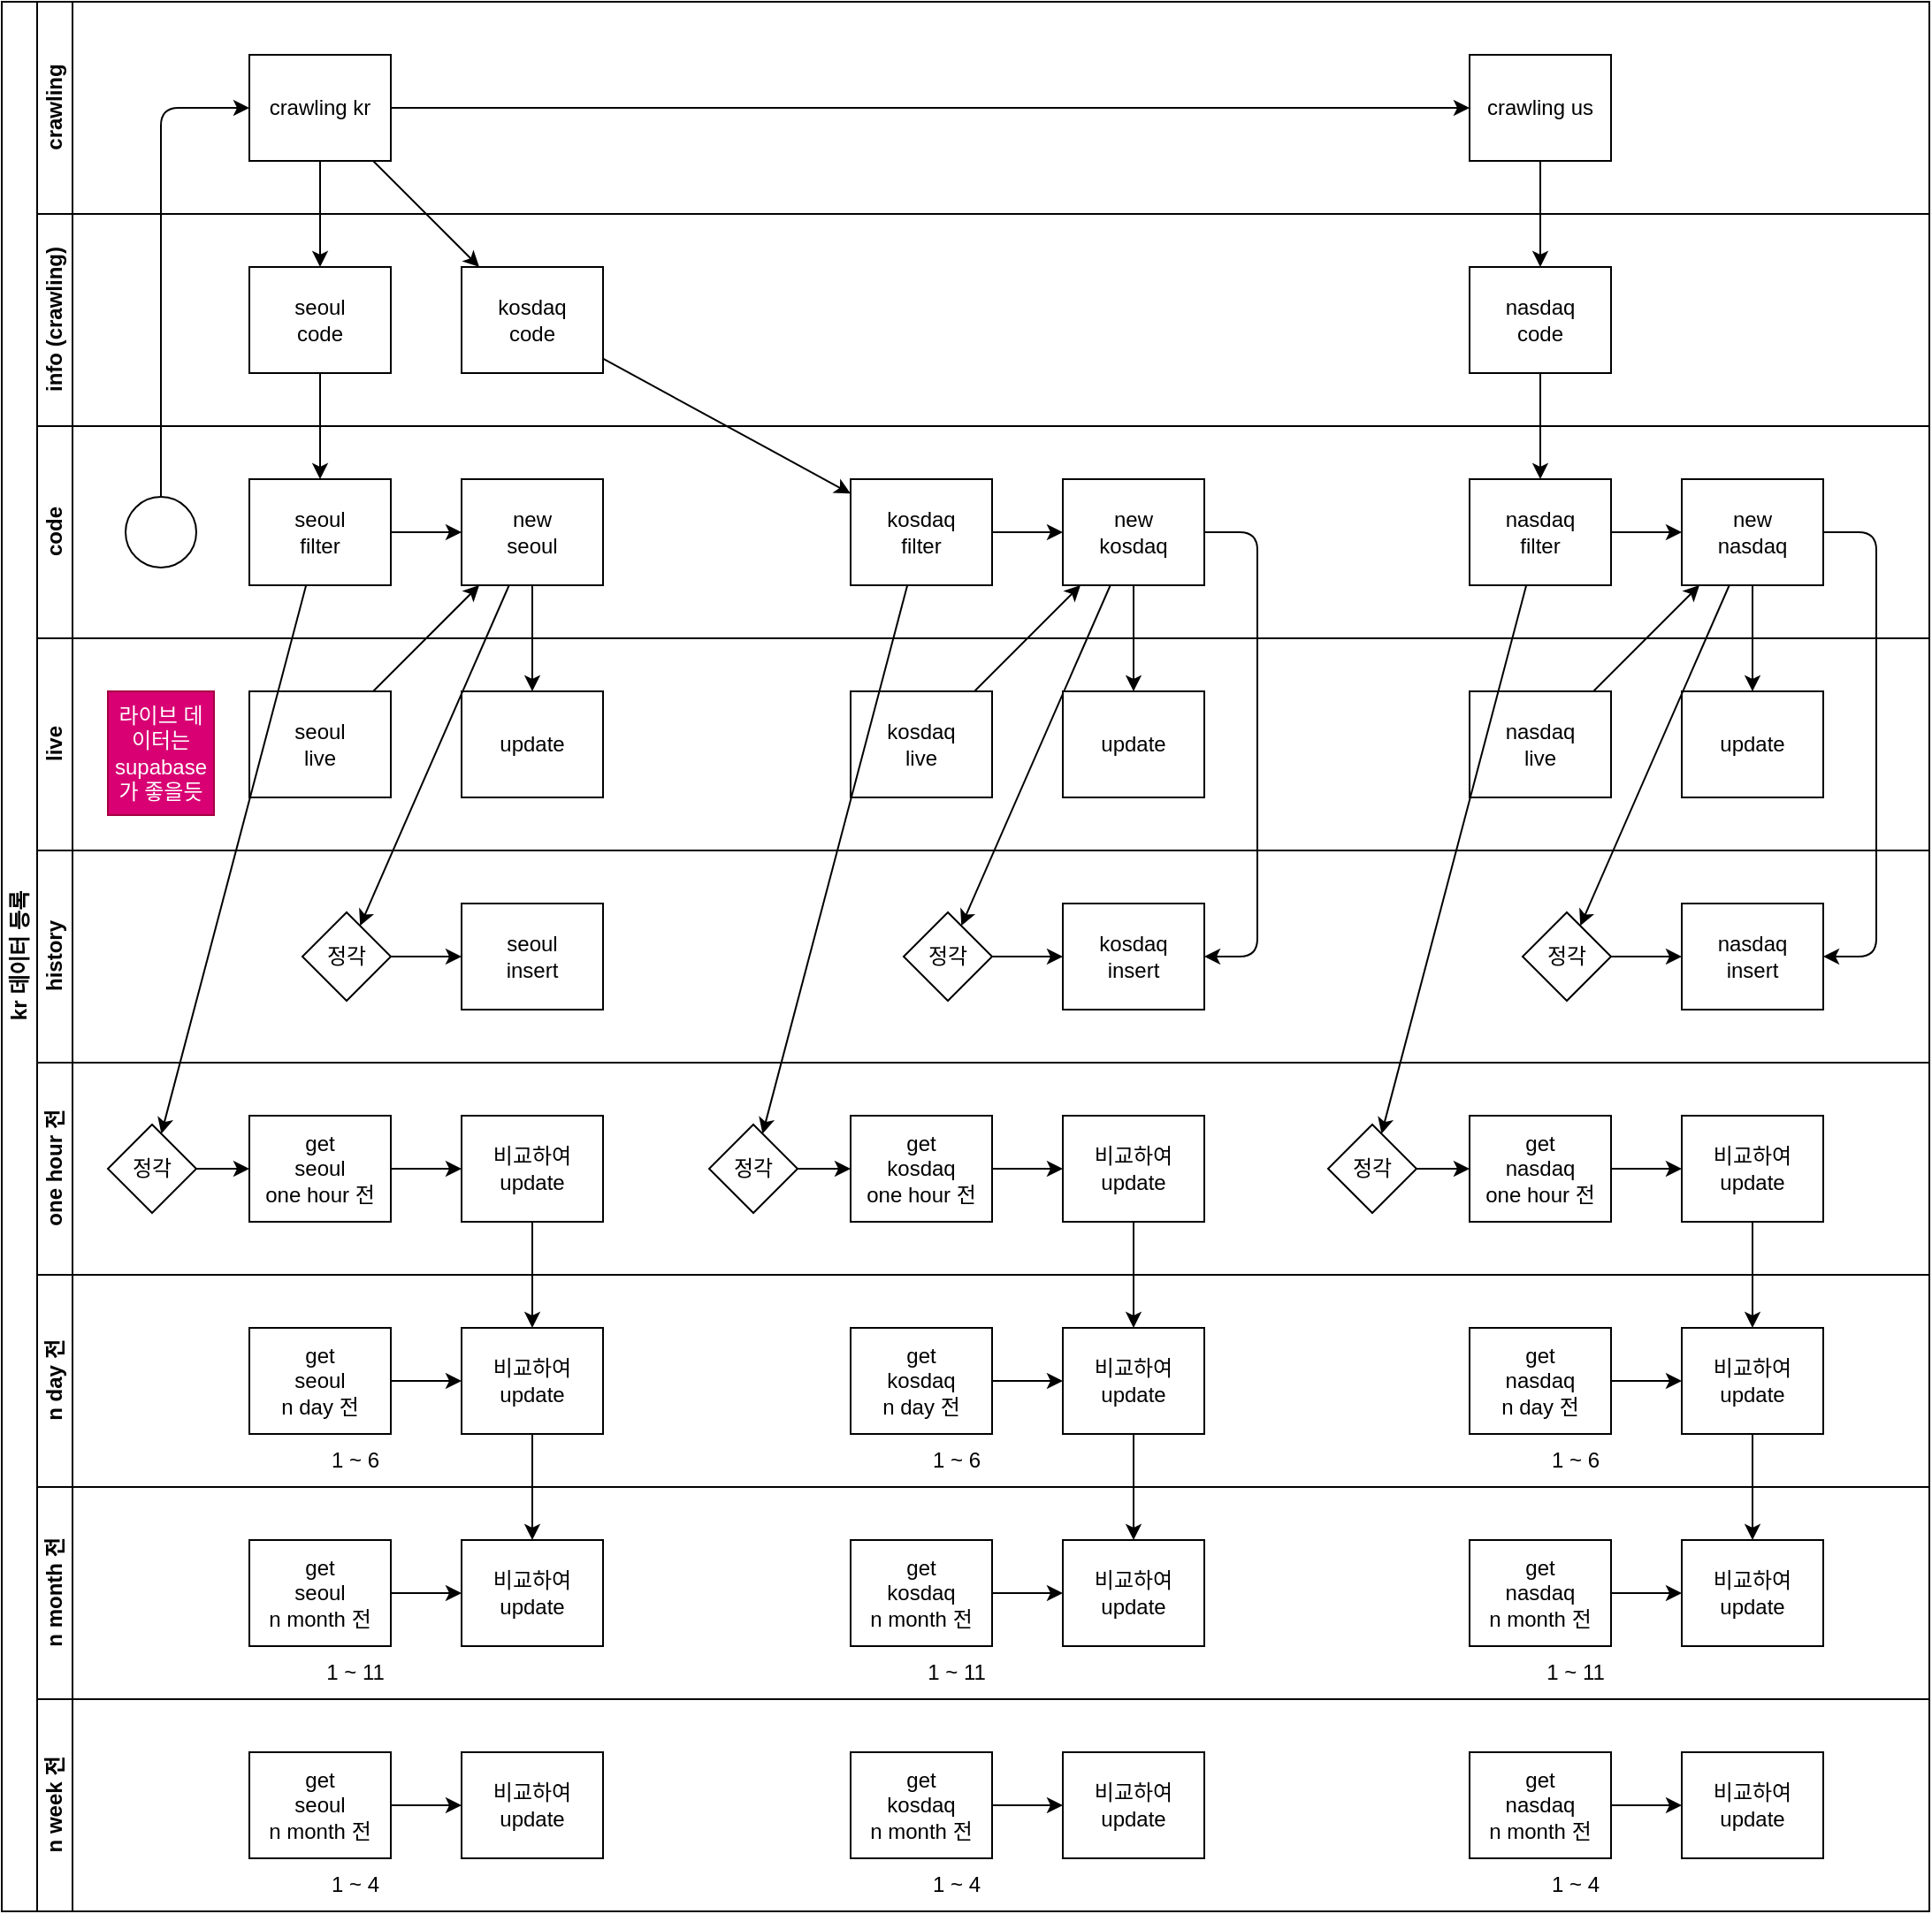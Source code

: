<mxfile>
    <diagram id="c0icn-cArIapTxVZHmri" name="페이지-1">
        <mxGraphModel dx="1609" dy="554" grid="1" gridSize="10" guides="1" tooltips="1" connect="1" arrows="1" fold="1" page="1" pageScale="1" pageWidth="827" pageHeight="1169" math="0" shadow="0">
            <root>
                <mxCell id="0"/>
                <mxCell id="1" parent="0"/>
                <mxCell id="2" value="kr 데이터 등록" style="swimlane;html=1;childLayout=stackLayout;resizeParent=1;resizeParentMax=0;horizontal=0;startSize=20;horizontalStack=0;" parent="1" vertex="1">
                    <mxGeometry x="60" y="120" width="1090" height="1080" as="geometry"/>
                </mxCell>
                <mxCell id="22" value="crawling" style="swimlane;html=1;startSize=20;horizontal=0;" parent="2" vertex="1">
                    <mxGeometry x="20" width="1070" height="120" as="geometry"/>
                </mxCell>
                <mxCell id="127" style="edgeStyle=none;html=1;" parent="22" source="25" target="114" edge="1">
                    <mxGeometry relative="1" as="geometry"/>
                </mxCell>
                <mxCell id="25" value="crawling kr" style="rounded=0;whiteSpace=wrap;html=1;fontFamily=Helvetica;fontSize=12;align=center;" parent="22" vertex="1">
                    <mxGeometry x="120" y="30" width="80" height="60" as="geometry"/>
                </mxCell>
                <mxCell id="114" value="crawling us" style="rounded=0;whiteSpace=wrap;html=1;fontFamily=Helvetica;fontSize=12;align=center;" parent="22" vertex="1">
                    <mxGeometry x="810" y="30" width="80" height="60" as="geometry"/>
                </mxCell>
                <mxCell id="14" value="info (crawling)" style="swimlane;html=1;startSize=20;horizontal=0;" parent="2" vertex="1">
                    <mxGeometry x="20" y="120" width="1070" height="120" as="geometry"/>
                </mxCell>
                <mxCell id="16" value="seoul&lt;br&gt;code" style="rounded=0;whiteSpace=wrap;html=1;fontFamily=Helvetica;fontSize=12;align=center;" parent="14" vertex="1">
                    <mxGeometry x="120" y="30" width="80" height="60" as="geometry"/>
                </mxCell>
                <mxCell id="27" value="kosdaq&lt;br&gt;code" style="rounded=0;whiteSpace=wrap;html=1;fontFamily=Helvetica;fontSize=12;align=center;" parent="14" vertex="1">
                    <mxGeometry x="240" y="30" width="80" height="60" as="geometry"/>
                </mxCell>
                <mxCell id="115" value="nasdaq&lt;br&gt;code" style="rounded=0;whiteSpace=wrap;html=1;fontFamily=Helvetica;fontSize=12;align=center;" parent="14" vertex="1">
                    <mxGeometry x="810" y="30" width="80" height="60" as="geometry"/>
                </mxCell>
                <mxCell id="18" value="code" style="swimlane;html=1;startSize=20;horizontal=0;" parent="2" vertex="1">
                    <mxGeometry x="20" y="240" width="1070" height="120" as="geometry"/>
                </mxCell>
                <mxCell id="20" value="kosdaq&lt;br&gt;filter" style="rounded=0;whiteSpace=wrap;html=1;fontFamily=Helvetica;fontSize=12;align=center;" parent="18" vertex="1">
                    <mxGeometry x="460" y="30" width="80" height="60" as="geometry"/>
                </mxCell>
                <mxCell id="29" value="seoul&lt;br&gt;filter" style="rounded=0;whiteSpace=wrap;html=1;fontFamily=Helvetica;fontSize=12;align=center;" parent="18" vertex="1">
                    <mxGeometry x="120" y="30" width="80" height="60" as="geometry"/>
                </mxCell>
                <mxCell id="44" value="new&lt;br&gt;seoul" style="rounded=0;whiteSpace=wrap;html=1;fontFamily=Helvetica;fontSize=12;align=center;" parent="18" vertex="1">
                    <mxGeometry x="240" y="30" width="80" height="60" as="geometry"/>
                </mxCell>
                <mxCell id="45" style="edgeStyle=none;html=1;" parent="18" source="29" target="44" edge="1">
                    <mxGeometry relative="1" as="geometry"/>
                </mxCell>
                <mxCell id="48" value="new&lt;br&gt;kosdaq" style="rounded=0;whiteSpace=wrap;html=1;fontFamily=Helvetica;fontSize=12;align=center;" parent="18" vertex="1">
                    <mxGeometry x="580" y="30" width="80" height="60" as="geometry"/>
                </mxCell>
                <mxCell id="50" style="edgeStyle=none;html=1;" parent="18" source="20" target="48" edge="1">
                    <mxGeometry relative="1" as="geometry"/>
                </mxCell>
                <mxCell id="24" value="" style="ellipse;whiteSpace=wrap;html=1;" parent="18" vertex="1">
                    <mxGeometry x="50" y="40" width="40" height="40" as="geometry"/>
                </mxCell>
                <mxCell id="121" style="edgeStyle=none;html=1;" parent="18" source="117" target="119" edge="1">
                    <mxGeometry relative="1" as="geometry"/>
                </mxCell>
                <mxCell id="117" value="nasdaq&lt;br&gt;filter" style="rounded=0;whiteSpace=wrap;html=1;fontFamily=Helvetica;fontSize=12;align=center;" parent="18" vertex="1">
                    <mxGeometry x="810" y="30" width="80" height="60" as="geometry"/>
                </mxCell>
                <mxCell id="119" value="new&lt;br&gt;nasdaq" style="rounded=0;whiteSpace=wrap;html=1;fontFamily=Helvetica;fontSize=12;align=center;" parent="18" vertex="1">
                    <mxGeometry x="930" y="30" width="80" height="60" as="geometry"/>
                </mxCell>
                <mxCell id="49" style="edgeStyle=none;html=1;" parent="2" source="37" target="48" edge="1">
                    <mxGeometry relative="1" as="geometry"/>
                </mxCell>
                <mxCell id="83" style="edgeStyle=none;html=1;" parent="2" source="48" target="82" edge="1">
                    <mxGeometry relative="1" as="geometry"/>
                </mxCell>
                <mxCell id="85" style="edgeStyle=none;html=1;" parent="2" source="48" target="42" edge="1">
                    <mxGeometry relative="1" as="geometry">
                        <Array as="points">
                            <mxPoint x="710" y="300"/>
                            <mxPoint x="710" y="540"/>
                        </Array>
                    </mxGeometry>
                </mxCell>
                <mxCell id="110" style="edgeStyle=none;html=1;" parent="2" source="96" target="100" edge="1">
                    <mxGeometry relative="1" as="geometry"/>
                </mxCell>
                <mxCell id="111" style="edgeStyle=none;html=1;" parent="2" source="100" target="105" edge="1">
                    <mxGeometry relative="1" as="geometry"/>
                </mxCell>
                <mxCell id="166" style="edgeStyle=none;html=1;" parent="2" source="48" target="165" edge="1">
                    <mxGeometry relative="1" as="geometry"/>
                </mxCell>
                <mxCell id="35" value="live" style="swimlane;html=1;startSize=20;horizontal=0;" parent="2" vertex="1">
                    <mxGeometry x="20" y="360" width="1070" height="120" as="geometry"/>
                </mxCell>
                <mxCell id="37" value="kosdaq&lt;br&gt;live" style="rounded=0;whiteSpace=wrap;html=1;fontFamily=Helvetica;fontSize=12;align=center;" parent="35" vertex="1">
                    <mxGeometry x="460" y="30" width="80" height="60" as="geometry"/>
                </mxCell>
                <mxCell id="39" value="seoul&lt;br&gt;live" style="rounded=0;whiteSpace=wrap;html=1;fontFamily=Helvetica;fontSize=12;align=center;" parent="35" vertex="1">
                    <mxGeometry x="120" y="30" width="80" height="60" as="geometry"/>
                </mxCell>
                <mxCell id="79" value="update" style="rounded=0;whiteSpace=wrap;html=1;fontFamily=Helvetica;fontSize=12;align=center;" parent="35" vertex="1">
                    <mxGeometry x="240" y="30" width="80" height="60" as="geometry"/>
                </mxCell>
                <mxCell id="82" value="update" style="rounded=0;whiteSpace=wrap;html=1;fontFamily=Helvetica;fontSize=12;align=center;" parent="35" vertex="1">
                    <mxGeometry x="580" y="30" width="80" height="60" as="geometry"/>
                </mxCell>
                <mxCell id="120" value="nasdaq&lt;br&gt;live" style="rounded=0;whiteSpace=wrap;html=1;fontFamily=Helvetica;fontSize=12;align=center;" parent="35" vertex="1">
                    <mxGeometry x="810" y="30" width="80" height="60" as="geometry"/>
                </mxCell>
                <mxCell id="123" value="update" style="rounded=0;whiteSpace=wrap;html=1;fontFamily=Helvetica;fontSize=12;align=center;" parent="35" vertex="1">
                    <mxGeometry x="930" y="30" width="80" height="60" as="geometry"/>
                </mxCell>
                <mxCell id="185" value="라이브 데이터는 supabase 가 좋을듯" style="text;html=1;strokeColor=#A50040;fillColor=#d80073;align=center;verticalAlign=middle;whiteSpace=wrap;rounded=0;fontColor=#ffffff;" parent="35" vertex="1">
                    <mxGeometry x="40" y="30" width="60" height="70" as="geometry"/>
                </mxCell>
                <mxCell id="30" value="" style="edgeStyle=none;html=1;" parent="2" source="25" target="16" edge="1">
                    <mxGeometry relative="1" as="geometry"/>
                </mxCell>
                <mxCell id="31" style="edgeStyle=none;html=1;" parent="2" source="25" target="27" edge="1">
                    <mxGeometry relative="1" as="geometry"/>
                </mxCell>
                <mxCell id="32" value="" style="edgeStyle=none;html=1;" parent="2" source="16" target="29" edge="1">
                    <mxGeometry relative="1" as="geometry"/>
                </mxCell>
                <mxCell id="33" value="" style="edgeStyle=none;html=1;" parent="2" source="27" target="20" edge="1">
                    <mxGeometry relative="1" as="geometry"/>
                </mxCell>
                <mxCell id="46" style="edgeStyle=none;html=1;" parent="2" source="39" target="44" edge="1">
                    <mxGeometry relative="1" as="geometry"/>
                </mxCell>
                <mxCell id="81" style="edgeStyle=none;html=1;" parent="2" source="44" target="79" edge="1">
                    <mxGeometry relative="1" as="geometry"/>
                </mxCell>
                <mxCell id="41" value="history" style="swimlane;html=1;startSize=20;horizontal=0;" parent="2" vertex="1">
                    <mxGeometry x="20" y="480" width="1070" height="120" as="geometry"/>
                </mxCell>
                <mxCell id="42" value="kosdaq&lt;br&gt;insert" style="rounded=0;whiteSpace=wrap;html=1;fontFamily=Helvetica;fontSize=12;align=center;" parent="41" vertex="1">
                    <mxGeometry x="580" y="30" width="80" height="60" as="geometry"/>
                </mxCell>
                <mxCell id="43" value="seoul&lt;br&gt;insert" style="rounded=0;whiteSpace=wrap;html=1;fontFamily=Helvetica;fontSize=12;align=center;" parent="41" vertex="1">
                    <mxGeometry x="240" y="30" width="80" height="60" as="geometry"/>
                </mxCell>
                <mxCell id="125" value="nasdaq&lt;br&gt;insert" style="rounded=0;whiteSpace=wrap;html=1;fontFamily=Helvetica;fontSize=12;align=center;" parent="41" vertex="1">
                    <mxGeometry x="930" y="30" width="80" height="60" as="geometry"/>
                </mxCell>
                <mxCell id="164" style="edgeStyle=none;html=1;" parent="41" source="161" target="43" edge="1">
                    <mxGeometry relative="1" as="geometry"/>
                </mxCell>
                <mxCell id="161" value="정각" style="rhombus;whiteSpace=wrap;html=1;" parent="41" vertex="1">
                    <mxGeometry x="150" y="35" width="50" height="50" as="geometry"/>
                </mxCell>
                <mxCell id="167" style="edgeStyle=none;html=1;" parent="41" source="165" target="42" edge="1">
                    <mxGeometry relative="1" as="geometry"/>
                </mxCell>
                <mxCell id="165" value="정각" style="rhombus;whiteSpace=wrap;html=1;" parent="41" vertex="1">
                    <mxGeometry x="490" y="35" width="50" height="50" as="geometry"/>
                </mxCell>
                <mxCell id="170" style="edgeStyle=none;html=1;" parent="41" source="168" target="125" edge="1">
                    <mxGeometry relative="1" as="geometry"/>
                </mxCell>
                <mxCell id="168" value="정각" style="rhombus;whiteSpace=wrap;html=1;" parent="41" vertex="1">
                    <mxGeometry x="840" y="35" width="50" height="50" as="geometry"/>
                </mxCell>
                <mxCell id="87" value="one hour 전" style="swimlane;html=1;startSize=20;horizontal=0;" parent="2" vertex="1">
                    <mxGeometry x="20" y="600" width="1070" height="120" as="geometry"/>
                </mxCell>
                <mxCell id="98" style="edgeStyle=none;html=1;" parent="87" source="88" target="96" edge="1">
                    <mxGeometry relative="1" as="geometry"/>
                </mxCell>
                <mxCell id="88" value="get&lt;br&gt;kosdaq&lt;br&gt;one hour 전" style="rounded=0;whiteSpace=wrap;html=1;fontFamily=Helvetica;fontSize=12;align=center;" parent="87" vertex="1">
                    <mxGeometry x="460" y="30" width="80" height="60" as="geometry"/>
                </mxCell>
                <mxCell id="95" style="edgeStyle=none;html=1;" parent="87" source="89" target="93" edge="1">
                    <mxGeometry relative="1" as="geometry"/>
                </mxCell>
                <mxCell id="89" value="get&lt;br&gt;seoul&lt;br&gt;one hour 전" style="rounded=0;whiteSpace=wrap;html=1;fontFamily=Helvetica;fontSize=12;align=center;" parent="87" vertex="1">
                    <mxGeometry x="120" y="30" width="80" height="60" as="geometry"/>
                </mxCell>
                <mxCell id="93" value="비교하여&lt;br&gt;update" style="rounded=0;whiteSpace=wrap;html=1;fontFamily=Helvetica;fontSize=12;align=center;" parent="87" vertex="1">
                    <mxGeometry x="240" y="30" width="80" height="60" as="geometry"/>
                </mxCell>
                <mxCell id="96" value="비교하여&lt;br&gt;update" style="rounded=0;whiteSpace=wrap;html=1;fontFamily=Helvetica;fontSize=12;align=center;" parent="87" vertex="1">
                    <mxGeometry x="580" y="30" width="80" height="60" as="geometry"/>
                </mxCell>
                <mxCell id="135" style="edgeStyle=none;html=1;" parent="87" source="128" target="131" edge="1">
                    <mxGeometry relative="1" as="geometry"/>
                </mxCell>
                <mxCell id="128" value="get&lt;br&gt;nasdaq&lt;br&gt;one hour 전" style="rounded=0;whiteSpace=wrap;html=1;fontFamily=Helvetica;fontSize=12;align=center;" parent="87" vertex="1">
                    <mxGeometry x="810" y="30" width="80" height="60" as="geometry"/>
                </mxCell>
                <mxCell id="131" value="비교하여&lt;br&gt;update" style="rounded=0;whiteSpace=wrap;html=1;fontFamily=Helvetica;fontSize=12;align=center;" parent="87" vertex="1">
                    <mxGeometry x="930" y="30" width="80" height="60" as="geometry"/>
                </mxCell>
                <mxCell id="177" style="edgeStyle=none;html=1;" parent="87" source="174" target="89" edge="1">
                    <mxGeometry relative="1" as="geometry"/>
                </mxCell>
                <mxCell id="174" value="정각" style="rhombus;whiteSpace=wrap;html=1;" parent="87" vertex="1">
                    <mxGeometry x="40" y="35" width="50" height="50" as="geometry"/>
                </mxCell>
                <mxCell id="180" style="edgeStyle=none;html=1;" parent="87" source="179" target="88" edge="1">
                    <mxGeometry relative="1" as="geometry"/>
                </mxCell>
                <mxCell id="179" value="정각" style="rhombus;whiteSpace=wrap;html=1;" parent="87" vertex="1">
                    <mxGeometry x="380" y="35" width="50" height="50" as="geometry"/>
                </mxCell>
                <mxCell id="183" style="edgeStyle=none;html=1;" parent="87" source="182" target="128" edge="1">
                    <mxGeometry relative="1" as="geometry"/>
                </mxCell>
                <mxCell id="182" value="정각" style="rhombus;whiteSpace=wrap;html=1;" parent="87" vertex="1">
                    <mxGeometry x="730" y="35" width="50" height="50" as="geometry"/>
                </mxCell>
                <mxCell id="86" style="edgeStyle=none;html=1;" parent="2" source="24" target="25" edge="1">
                    <mxGeometry relative="1" as="geometry">
                        <Array as="points">
                            <mxPoint x="90" y="60"/>
                        </Array>
                    </mxGeometry>
                </mxCell>
                <mxCell id="90" value="n day 전" style="swimlane;html=1;startSize=20;horizontal=0;" parent="2" vertex="1">
                    <mxGeometry x="20" y="720" width="1070" height="120" as="geometry"/>
                </mxCell>
                <mxCell id="109" style="edgeStyle=none;html=1;" parent="90" source="91" target="100" edge="1">
                    <mxGeometry relative="1" as="geometry"/>
                </mxCell>
                <mxCell id="91" value="get&lt;br&gt;kosdaq&lt;br&gt;n day 전" style="rounded=0;whiteSpace=wrap;html=1;fontFamily=Helvetica;fontSize=12;align=center;" parent="90" vertex="1">
                    <mxGeometry x="460" y="30" width="80" height="60" as="geometry"/>
                </mxCell>
                <mxCell id="106" style="edgeStyle=none;html=1;" parent="90" source="92" target="99" edge="1">
                    <mxGeometry relative="1" as="geometry"/>
                </mxCell>
                <mxCell id="92" value="get&lt;br&gt;seoul&lt;br&gt;n day 전" style="rounded=0;whiteSpace=wrap;html=1;fontFamily=Helvetica;fontSize=12;align=center;" parent="90" vertex="1">
                    <mxGeometry x="120" y="30" width="80" height="60" as="geometry"/>
                </mxCell>
                <mxCell id="99" value="비교하여&lt;br&gt;update" style="rounded=0;whiteSpace=wrap;html=1;fontFamily=Helvetica;fontSize=12;align=center;" parent="90" vertex="1">
                    <mxGeometry x="240" y="30" width="80" height="60" as="geometry"/>
                </mxCell>
                <mxCell id="100" value="비교하여&lt;br&gt;update" style="rounded=0;whiteSpace=wrap;html=1;fontFamily=Helvetica;fontSize=12;align=center;" parent="90" vertex="1">
                    <mxGeometry x="580" y="30" width="80" height="60" as="geometry"/>
                </mxCell>
                <mxCell id="136" style="edgeStyle=none;html=1;" parent="90" source="129" target="132" edge="1">
                    <mxGeometry relative="1" as="geometry"/>
                </mxCell>
                <mxCell id="129" value="get&lt;br&gt;nasdaq&lt;br&gt;n day 전" style="rounded=0;whiteSpace=wrap;html=1;fontFamily=Helvetica;fontSize=12;align=center;" parent="90" vertex="1">
                    <mxGeometry x="810" y="30" width="80" height="60" as="geometry"/>
                </mxCell>
                <mxCell id="132" value="비교하여&lt;br&gt;update" style="rounded=0;whiteSpace=wrap;html=1;fontFamily=Helvetica;fontSize=12;align=center;" parent="90" vertex="1">
                    <mxGeometry x="930" y="30" width="80" height="60" as="geometry"/>
                </mxCell>
                <mxCell id="140" value="1 ~ 6" style="text;html=1;strokeColor=none;fillColor=none;align=center;verticalAlign=middle;whiteSpace=wrap;rounded=0;" parent="90" vertex="1">
                    <mxGeometry x="840" y="90" width="60" height="30" as="geometry"/>
                </mxCell>
                <mxCell id="141" value="1 ~ 6" style="text;html=1;strokeColor=none;fillColor=none;align=center;verticalAlign=middle;whiteSpace=wrap;rounded=0;" parent="90" vertex="1">
                    <mxGeometry x="490" y="90" width="60" height="30" as="geometry"/>
                </mxCell>
                <mxCell id="142" value="1 ~ 6" style="text;html=1;strokeColor=none;fillColor=none;align=center;verticalAlign=middle;whiteSpace=wrap;rounded=0;" parent="90" vertex="1">
                    <mxGeometry x="150" y="90" width="60" height="30" as="geometry"/>
                </mxCell>
                <mxCell id="116" style="edgeStyle=none;html=1;" parent="2" source="114" target="115" edge="1">
                    <mxGeometry relative="1" as="geometry"/>
                </mxCell>
                <mxCell id="118" style="edgeStyle=none;html=1;" parent="2" source="115" target="117" edge="1">
                    <mxGeometry relative="1" as="geometry"/>
                </mxCell>
                <mxCell id="122" style="edgeStyle=none;html=1;" parent="2" source="120" target="119" edge="1">
                    <mxGeometry relative="1" as="geometry"/>
                </mxCell>
                <mxCell id="124" style="edgeStyle=none;html=1;" parent="2" source="119" target="123" edge="1">
                    <mxGeometry relative="1" as="geometry"/>
                </mxCell>
                <mxCell id="126" style="edgeStyle=none;html=1;" parent="2" source="119" target="125" edge="1">
                    <mxGeometry relative="1" as="geometry">
                        <Array as="points">
                            <mxPoint x="1060" y="300"/>
                            <mxPoint x="1060" y="540"/>
                        </Array>
                    </mxGeometry>
                </mxCell>
                <mxCell id="138" style="edgeStyle=none;html=1;" parent="2" source="131" target="132" edge="1">
                    <mxGeometry relative="1" as="geometry"/>
                </mxCell>
                <mxCell id="139" style="edgeStyle=none;html=1;" parent="2" source="132" target="133" edge="1">
                    <mxGeometry relative="1" as="geometry"/>
                </mxCell>
                <mxCell id="169" style="edgeStyle=none;html=1;" parent="2" source="119" target="168" edge="1">
                    <mxGeometry relative="1" as="geometry"/>
                </mxCell>
                <mxCell id="184" style="edgeStyle=none;html=1;" parent="2" source="117" target="182" edge="1">
                    <mxGeometry relative="1" as="geometry"/>
                </mxCell>
                <mxCell id="101" value="n month 전" style="swimlane;html=1;startSize=20;horizontal=0;" parent="2" vertex="1">
                    <mxGeometry x="20" y="840" width="1070" height="120" as="geometry"/>
                </mxCell>
                <mxCell id="108" style="edgeStyle=none;html=1;" parent="101" source="102" target="105" edge="1">
                    <mxGeometry relative="1" as="geometry"/>
                </mxCell>
                <mxCell id="102" value="get&lt;br&gt;kosdaq&lt;br&gt;n month 전" style="rounded=0;whiteSpace=wrap;html=1;fontFamily=Helvetica;fontSize=12;align=center;" parent="101" vertex="1">
                    <mxGeometry x="460" y="30" width="80" height="60" as="geometry"/>
                </mxCell>
                <mxCell id="107" style="edgeStyle=none;html=1;" parent="101" source="103" target="104" edge="1">
                    <mxGeometry relative="1" as="geometry"/>
                </mxCell>
                <mxCell id="103" value="get&lt;br&gt;seoul&lt;br&gt;n month 전" style="rounded=0;whiteSpace=wrap;html=1;fontFamily=Helvetica;fontSize=12;align=center;" parent="101" vertex="1">
                    <mxGeometry x="120" y="30" width="80" height="60" as="geometry"/>
                </mxCell>
                <mxCell id="104" value="비교하여&lt;br&gt;update" style="rounded=0;whiteSpace=wrap;html=1;fontFamily=Helvetica;fontSize=12;align=center;" parent="101" vertex="1">
                    <mxGeometry x="240" y="30" width="80" height="60" as="geometry"/>
                </mxCell>
                <mxCell id="105" value="비교하여&lt;br&gt;update" style="rounded=0;whiteSpace=wrap;html=1;fontFamily=Helvetica;fontSize=12;align=center;" parent="101" vertex="1">
                    <mxGeometry x="580" y="30" width="80" height="60" as="geometry"/>
                </mxCell>
                <mxCell id="137" style="edgeStyle=none;html=1;" parent="101" source="130" target="133" edge="1">
                    <mxGeometry relative="1" as="geometry"/>
                </mxCell>
                <mxCell id="130" value="get&lt;br&gt;nasdaq&lt;br&gt;n month 전" style="rounded=0;whiteSpace=wrap;html=1;fontFamily=Helvetica;fontSize=12;align=center;" parent="101" vertex="1">
                    <mxGeometry x="810" y="30" width="80" height="60" as="geometry"/>
                </mxCell>
                <mxCell id="133" value="비교하여&lt;br&gt;update" style="rounded=0;whiteSpace=wrap;html=1;fontFamily=Helvetica;fontSize=12;align=center;" parent="101" vertex="1">
                    <mxGeometry x="930" y="30" width="80" height="60" as="geometry"/>
                </mxCell>
                <mxCell id="143" value="1 ~ 11" style="text;html=1;strokeColor=none;fillColor=none;align=center;verticalAlign=middle;whiteSpace=wrap;rounded=0;" parent="101" vertex="1">
                    <mxGeometry x="840" y="90" width="60" height="30" as="geometry"/>
                </mxCell>
                <mxCell id="144" value="1 ~ 11" style="text;html=1;strokeColor=none;fillColor=none;align=center;verticalAlign=middle;whiteSpace=wrap;rounded=0;" parent="101" vertex="1">
                    <mxGeometry x="490" y="90" width="60" height="30" as="geometry"/>
                </mxCell>
                <mxCell id="145" value="1 ~ 11" style="text;html=1;strokeColor=none;fillColor=none;align=center;verticalAlign=middle;whiteSpace=wrap;rounded=0;" parent="101" vertex="1">
                    <mxGeometry x="150" y="90" width="60" height="30" as="geometry"/>
                </mxCell>
                <mxCell id="147" value="n week 전" style="swimlane;html=1;startSize=20;horizontal=0;" parent="2" vertex="1">
                    <mxGeometry x="20" y="960" width="1070" height="120" as="geometry"/>
                </mxCell>
                <mxCell id="148" style="edgeStyle=none;html=1;" parent="147" source="149" target="153" edge="1">
                    <mxGeometry relative="1" as="geometry"/>
                </mxCell>
                <mxCell id="149" value="get&lt;br&gt;kosdaq&lt;br&gt;n month 전" style="rounded=0;whiteSpace=wrap;html=1;fontFamily=Helvetica;fontSize=12;align=center;" parent="147" vertex="1">
                    <mxGeometry x="460" y="30" width="80" height="60" as="geometry"/>
                </mxCell>
                <mxCell id="150" style="edgeStyle=none;html=1;" parent="147" source="151" target="152" edge="1">
                    <mxGeometry relative="1" as="geometry"/>
                </mxCell>
                <mxCell id="151" value="get&lt;br&gt;seoul&lt;br&gt;n month 전" style="rounded=0;whiteSpace=wrap;html=1;fontFamily=Helvetica;fontSize=12;align=center;" parent="147" vertex="1">
                    <mxGeometry x="120" y="30" width="80" height="60" as="geometry"/>
                </mxCell>
                <mxCell id="152" value="비교하여&lt;br&gt;update" style="rounded=0;whiteSpace=wrap;html=1;fontFamily=Helvetica;fontSize=12;align=center;" parent="147" vertex="1">
                    <mxGeometry x="240" y="30" width="80" height="60" as="geometry"/>
                </mxCell>
                <mxCell id="153" value="비교하여&lt;br&gt;update" style="rounded=0;whiteSpace=wrap;html=1;fontFamily=Helvetica;fontSize=12;align=center;" parent="147" vertex="1">
                    <mxGeometry x="580" y="30" width="80" height="60" as="geometry"/>
                </mxCell>
                <mxCell id="154" style="edgeStyle=none;html=1;" parent="147" source="155" target="156" edge="1">
                    <mxGeometry relative="1" as="geometry"/>
                </mxCell>
                <mxCell id="155" value="get&lt;br&gt;nasdaq&lt;br&gt;n month 전" style="rounded=0;whiteSpace=wrap;html=1;fontFamily=Helvetica;fontSize=12;align=center;" parent="147" vertex="1">
                    <mxGeometry x="810" y="30" width="80" height="60" as="geometry"/>
                </mxCell>
                <mxCell id="156" value="비교하여&lt;br&gt;update" style="rounded=0;whiteSpace=wrap;html=1;fontFamily=Helvetica;fontSize=12;align=center;" parent="147" vertex="1">
                    <mxGeometry x="930" y="30" width="80" height="60" as="geometry"/>
                </mxCell>
                <mxCell id="157" value="1 ~ 4" style="text;html=1;strokeColor=none;fillColor=none;align=center;verticalAlign=middle;whiteSpace=wrap;rounded=0;" parent="147" vertex="1">
                    <mxGeometry x="840" y="90" width="60" height="30" as="geometry"/>
                </mxCell>
                <mxCell id="158" value="1 ~ 4" style="text;html=1;strokeColor=none;fillColor=none;align=center;verticalAlign=middle;whiteSpace=wrap;rounded=0;" parent="147" vertex="1">
                    <mxGeometry x="490" y="90" width="60" height="30" as="geometry"/>
                </mxCell>
                <mxCell id="159" value="1 ~ 4" style="text;html=1;strokeColor=none;fillColor=none;align=center;verticalAlign=middle;whiteSpace=wrap;rounded=0;" parent="147" vertex="1">
                    <mxGeometry x="150" y="90" width="60" height="30" as="geometry"/>
                </mxCell>
                <mxCell id="112" style="edgeStyle=none;html=1;" parent="2" source="93" target="99" edge="1">
                    <mxGeometry relative="1" as="geometry"/>
                </mxCell>
                <mxCell id="113" style="edgeStyle=none;html=1;" parent="2" source="99" target="104" edge="1">
                    <mxGeometry relative="1" as="geometry"/>
                </mxCell>
                <mxCell id="163" style="edgeStyle=none;html=1;" parent="2" source="44" target="161" edge="1">
                    <mxGeometry relative="1" as="geometry"/>
                </mxCell>
                <mxCell id="175" style="edgeStyle=none;html=1;" parent="2" source="29" target="174" edge="1">
                    <mxGeometry relative="1" as="geometry"/>
                </mxCell>
                <mxCell id="181" style="edgeStyle=none;html=1;" parent="2" source="20" target="179" edge="1">
                    <mxGeometry relative="1" as="geometry"/>
                </mxCell>
            </root>
        </mxGraphModel>
    </diagram>
</mxfile>